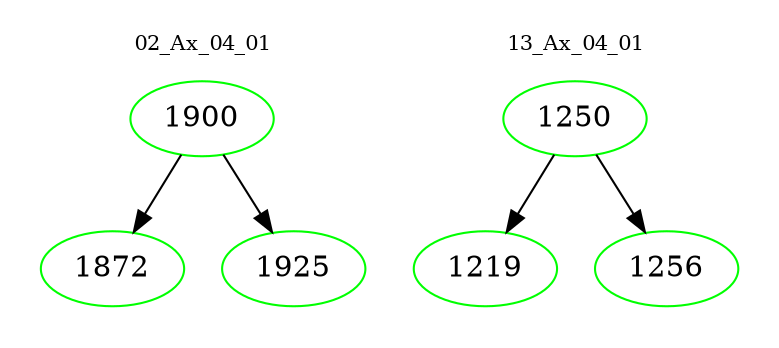 digraph{
subgraph cluster_0 {
color = white
label = "02_Ax_04_01";
fontsize=10;
T0_1900 [label="1900", color="green"]
T0_1900 -> T0_1872 [color="black"]
T0_1872 [label="1872", color="green"]
T0_1900 -> T0_1925 [color="black"]
T0_1925 [label="1925", color="green"]
}
subgraph cluster_1 {
color = white
label = "13_Ax_04_01";
fontsize=10;
T1_1250 [label="1250", color="green"]
T1_1250 -> T1_1219 [color="black"]
T1_1219 [label="1219", color="green"]
T1_1250 -> T1_1256 [color="black"]
T1_1256 [label="1256", color="green"]
}
}
